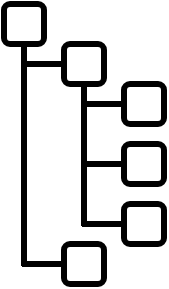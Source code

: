 <mxfile>
    <diagram name="Page-1" id="oYOppsWYt1pmjS8Wi_WP">
        <mxGraphModel dx="973" dy="488" grid="1" gridSize="10" guides="0" tooltips="1" connect="0" arrows="0" fold="1" page="0" pageScale="1" pageWidth="850" pageHeight="1100" background="none" math="0" shadow="0">
            <root>
                <mxCell id="0"/>
                <mxCell id="1" parent="0"/>
                <mxCell id="kMzkdgJ_VAqO0c0qWMnR-119" value="" style="endArrow=none;html=1;rounded=0;strokeWidth=3;" parent="1" edge="1">
                    <mxGeometry width="50" height="50" relative="1" as="geometry">
                        <mxPoint x="920" y="601" as="sourcePoint"/>
                        <mxPoint x="920" y="490" as="targetPoint"/>
                    </mxGeometry>
                </mxCell>
                <mxCell id="kMzkdgJ_VAqO0c0qWMnR-120" value="" style="endArrow=none;html=1;rounded=0;strokeWidth=3;" parent="1" edge="1">
                    <mxGeometry width="50" height="50" relative="1" as="geometry">
                        <mxPoint x="920" y="500" as="sourcePoint"/>
                        <mxPoint x="940" y="500" as="targetPoint"/>
                    </mxGeometry>
                </mxCell>
                <mxCell id="kMzkdgJ_VAqO0c0qWMnR-121" value="" style="rounded=1;whiteSpace=wrap;html=1;strokeWidth=3;fillColor=none;" parent="1" vertex="1">
                    <mxGeometry x="940" y="490" width="20" height="20" as="geometry"/>
                </mxCell>
                <mxCell id="kMzkdgJ_VAqO0c0qWMnR-122" value="" style="endArrow=none;html=1;rounded=0;strokeWidth=3;" parent="1" edge="1">
                    <mxGeometry width="50" height="50" relative="1" as="geometry">
                        <mxPoint x="920" y="500" as="sourcePoint"/>
                        <mxPoint x="920" y="500" as="targetPoint"/>
                    </mxGeometry>
                </mxCell>
                <mxCell id="kMzkdgJ_VAqO0c0qWMnR-123" value="" style="rounded=1;whiteSpace=wrap;html=1;strokeWidth=3;fillColor=none;" parent="1" vertex="1">
                    <mxGeometry x="910" y="470" width="20" height="20" as="geometry"/>
                </mxCell>
                <mxCell id="kMzkdgJ_VAqO0c0qWMnR-126" value="" style="endArrow=none;html=1;rounded=0;entryX=0.5;entryY=1;entryDx=0;entryDy=0;strokeWidth=3;" parent="1" edge="1">
                    <mxGeometry width="50" height="50" relative="1" as="geometry">
                        <mxPoint x="950" y="581" as="sourcePoint"/>
                        <mxPoint x="950" y="510" as="targetPoint"/>
                    </mxGeometry>
                </mxCell>
                <mxCell id="kMzkdgJ_VAqO0c0qWMnR-127" value="" style="endArrow=none;html=1;rounded=0;strokeWidth=3;" parent="1" edge="1">
                    <mxGeometry width="50" height="50" relative="1" as="geometry">
                        <mxPoint x="970" y="520" as="sourcePoint"/>
                        <mxPoint x="950" y="520" as="targetPoint"/>
                    </mxGeometry>
                </mxCell>
                <mxCell id="kMzkdgJ_VAqO0c0qWMnR-128" value="" style="rounded=1;whiteSpace=wrap;html=1;strokeWidth=3;fillColor=none;" parent="1" vertex="1">
                    <mxGeometry x="970" y="510" width="20" height="20" as="geometry"/>
                </mxCell>
                <mxCell id="kMzkdgJ_VAqO0c0qWMnR-129" value="" style="rounded=1;whiteSpace=wrap;html=1;strokeWidth=3;fillColor=none;" parent="1" vertex="1">
                    <mxGeometry x="970" y="540" width="20" height="20" as="geometry"/>
                </mxCell>
                <mxCell id="kMzkdgJ_VAqO0c0qWMnR-130" value="" style="endArrow=none;html=1;rounded=0;entryX=0;entryY=0.5;entryDx=0;entryDy=0;strokeWidth=3;" parent="1" target="kMzkdgJ_VAqO0c0qWMnR-129" edge="1">
                    <mxGeometry width="50" height="50" relative="1" as="geometry">
                        <mxPoint x="950" y="550" as="sourcePoint"/>
                        <mxPoint x="1030" y="520" as="targetPoint"/>
                    </mxGeometry>
                </mxCell>
                <mxCell id="kMzkdgJ_VAqO0c0qWMnR-131" value="" style="rounded=1;whiteSpace=wrap;html=1;strokeWidth=3;fillColor=none;" parent="1" vertex="1">
                    <mxGeometry x="970" y="570" width="20" height="20" as="geometry"/>
                </mxCell>
                <mxCell id="kMzkdgJ_VAqO0c0qWMnR-132" value="" style="endArrow=none;html=1;rounded=0;entryX=0;entryY=0.5;entryDx=0;entryDy=0;strokeWidth=3;" parent="1" target="kMzkdgJ_VAqO0c0qWMnR-131" edge="1">
                    <mxGeometry width="50" height="50" relative="1" as="geometry">
                        <mxPoint x="949" y="580" as="sourcePoint"/>
                        <mxPoint x="1030" y="550" as="targetPoint"/>
                    </mxGeometry>
                </mxCell>
                <mxCell id="kMzkdgJ_VAqO0c0qWMnR-136" value="" style="rounded=1;whiteSpace=wrap;html=1;strokeWidth=3;fillColor=none;" parent="1" vertex="1">
                    <mxGeometry x="940" y="590" width="20" height="20" as="geometry"/>
                </mxCell>
                <mxCell id="kMzkdgJ_VAqO0c0qWMnR-137" value="" style="endArrow=none;html=1;rounded=0;strokeWidth=3;" parent="1" edge="1">
                    <mxGeometry width="50" height="50" relative="1" as="geometry">
                        <mxPoint x="919" y="600" as="sourcePoint"/>
                        <mxPoint x="940" y="600" as="targetPoint"/>
                    </mxGeometry>
                </mxCell>
            </root>
        </mxGraphModel>
    </diagram>
</mxfile>